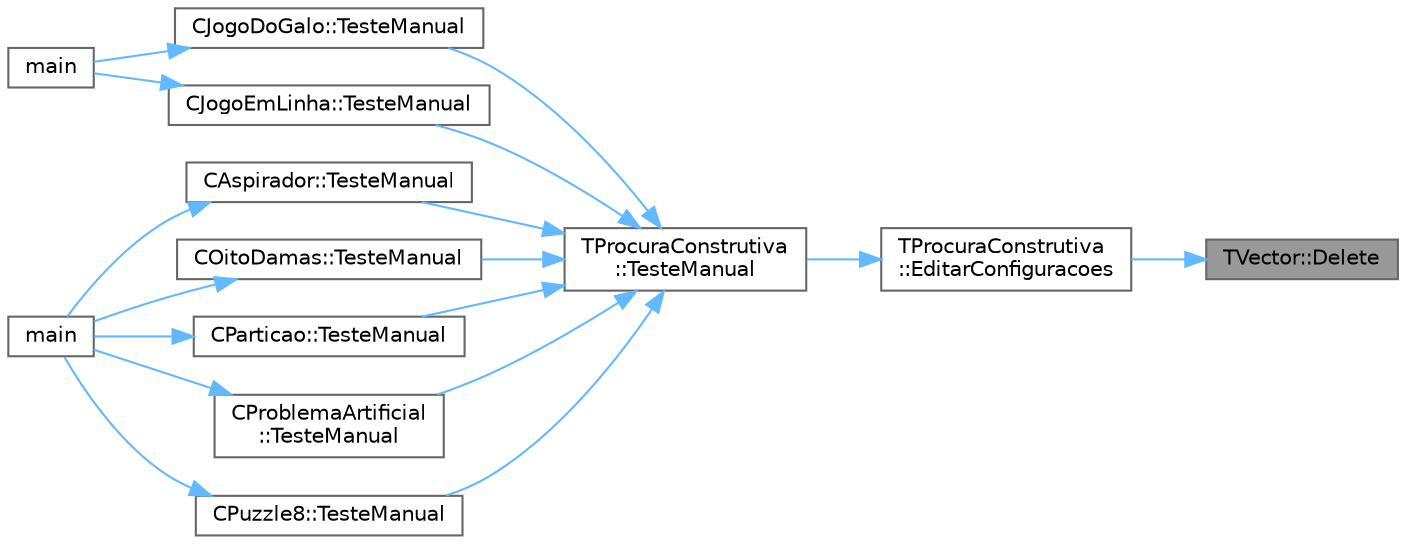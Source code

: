 digraph "TVector::Delete"
{
 // LATEX_PDF_SIZE
  bgcolor="transparent";
  edge [fontname=Helvetica,fontsize=10,labelfontname=Helvetica,labelfontsize=10];
  node [fontname=Helvetica,fontsize=10,shape=box,height=0.2,width=0.4];
  rankdir="RL";
  Node1 [id="Node000001",label="TVector::Delete",height=0.2,width=0.4,color="gray40", fillcolor="grey60", style="filled", fontcolor="black",tooltip=" "];
  Node1 -> Node2 [id="edge17_Node000001_Node000002",dir="back",color="steelblue1",style="solid",tooltip=" "];
  Node2 [id="Node000002",label="TProcuraConstrutiva\l::EditarConfiguracoes",height=0.2,width=0.4,color="grey40", fillcolor="white", style="filled",URL="$classTProcuraConstrutiva.html#a7e5329143aa8df478b68741d47fa6a7f",tooltip=" "];
  Node2 -> Node3 [id="edge18_Node000002_Node000003",dir="back",color="steelblue1",style="solid",tooltip=" "];
  Node3 [id="Node000003",label="TProcuraConstrutiva\l::TesteManual",height=0.2,width=0.4,color="grey40", fillcolor="white", style="filled",URL="$group__RedefinicaoMandatoria.html#ga843a501e25cbaff7eb51d8d29995be3a",tooltip="Inicializa a interação com o utilizador."];
  Node3 -> Node4 [id="edge19_Node000003_Node000004",dir="back",color="steelblue1",style="solid",tooltip=" "];
  Node4 [id="Node000004",label="CJogoDoGalo::TesteManual",height=0.2,width=0.4,color="grey40", fillcolor="white", style="filled",URL="$classCJogoDoGalo.html#a113984a3801a93ebce61e0a700a413ab",tooltip="Inicializa a interação com o utilizador."];
  Node4 -> Node5 [id="edge20_Node000004_Node000005",dir="back",color="steelblue1",style="solid",tooltip=" "];
  Node5 [id="Node000005",label="main",height=0.2,width=0.4,color="grey40", fillcolor="white", style="filled",URL="$Teste_2teste_8cpp.html#a0ddf1224851353fc92bfbff6f499fa97",tooltip=" "];
  Node3 -> Node6 [id="edge21_Node000003_Node000006",dir="back",color="steelblue1",style="solid",tooltip=" "];
  Node6 [id="Node000006",label="CJogoEmLinha::TesteManual",height=0.2,width=0.4,color="grey40", fillcolor="white", style="filled",URL="$classCJogoEmLinha.html#ad289e94136b44c9e3e942acf64ff0449",tooltip="Inicializa a interação com o utilizador."];
  Node6 -> Node5 [id="edge22_Node000006_Node000005",dir="back",color="steelblue1",style="solid",tooltip=" "];
  Node3 -> Node7 [id="edge23_Node000003_Node000007",dir="back",color="steelblue1",style="solid",tooltip=" "];
  Node7 [id="Node000007",label="CAspirador::TesteManual",height=0.2,width=0.4,color="grey40", fillcolor="white", style="filled",URL="$classCAspirador.html#a718c8187439940dec18a46a9e9e024e3",tooltip="Inicializa a interação com o utilizador."];
  Node7 -> Node8 [id="edge24_Node000007_Node000008",dir="back",color="steelblue1",style="solid",tooltip=" "];
  Node8 [id="Node000008",label="main",height=0.2,width=0.4,color="grey40", fillcolor="white", style="filled",URL="$TProcuraConstrutiva_2Teste_2teste_8cpp.html#a0ddf1224851353fc92bfbff6f499fa97",tooltip=" "];
  Node3 -> Node9 [id="edge25_Node000003_Node000009",dir="back",color="steelblue1",style="solid",tooltip=" "];
  Node9 [id="Node000009",label="COitoDamas::TesteManual",height=0.2,width=0.4,color="grey40", fillcolor="white", style="filled",URL="$classCOitoDamas.html#a0fb443165d257ac17fc8cf5bc870404d",tooltip="Inicializa a interação com o utilizador."];
  Node9 -> Node8 [id="edge26_Node000009_Node000008",dir="back",color="steelblue1",style="solid",tooltip=" "];
  Node3 -> Node10 [id="edge27_Node000003_Node000010",dir="back",color="steelblue1",style="solid",tooltip=" "];
  Node10 [id="Node000010",label="CParticao::TesteManual",height=0.2,width=0.4,color="grey40", fillcolor="white", style="filled",URL="$classCParticao.html#aa4d328b9944991f3fc52ce0726111865",tooltip="Inicializa a interação com o utilizador."];
  Node10 -> Node8 [id="edge28_Node000010_Node000008",dir="back",color="steelblue1",style="solid",tooltip=" "];
  Node3 -> Node11 [id="edge29_Node000003_Node000011",dir="back",color="steelblue1",style="solid",tooltip=" "];
  Node11 [id="Node000011",label="CProblemaArtificial\l::TesteManual",height=0.2,width=0.4,color="grey40", fillcolor="white", style="filled",URL="$classCProblemaArtificial.html#abaad629eb538177261df40e1e27e92ed",tooltip="Inicializa a interação com o utilizador."];
  Node11 -> Node8 [id="edge30_Node000011_Node000008",dir="back",color="steelblue1",style="solid",tooltip=" "];
  Node3 -> Node12 [id="edge31_Node000003_Node000012",dir="back",color="steelblue1",style="solid",tooltip=" "];
  Node12 [id="Node000012",label="CPuzzle8::TesteManual",height=0.2,width=0.4,color="grey40", fillcolor="white", style="filled",URL="$classCPuzzle8.html#a06d2a8f5d7e3670eb6ee75d7a72b0265",tooltip="Inicializa a interação com o utilizador."];
  Node12 -> Node8 [id="edge32_Node000012_Node000008",dir="back",color="steelblue1",style="solid",tooltip=" "];
}
